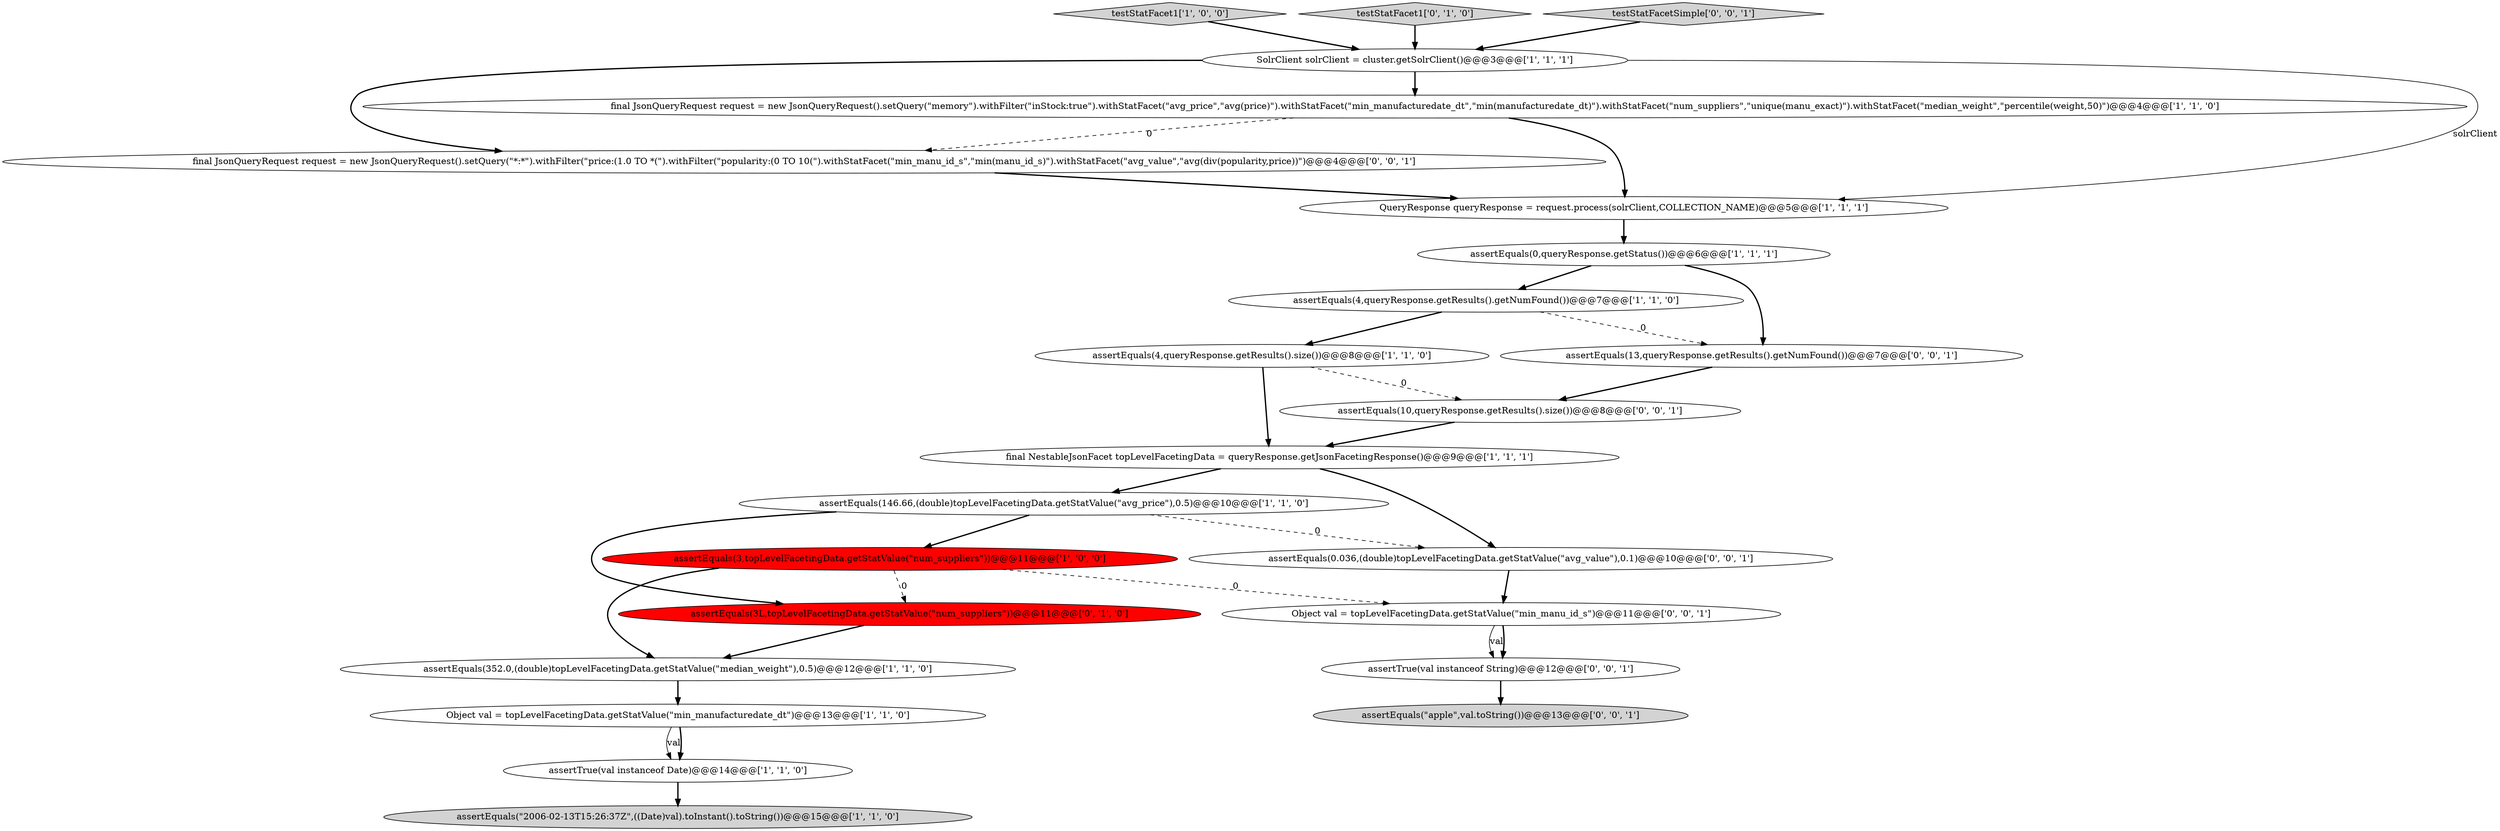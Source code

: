 digraph {
12 [style = filled, label = "assertEquals(4,queryResponse.getResults().size())@@@8@@@['1', '1', '0']", fillcolor = white, shape = ellipse image = "AAA0AAABBB1BBB"];
13 [style = filled, label = "final NestableJsonFacet topLevelFacetingData = queryResponse.getJsonFacetingResponse()@@@9@@@['1', '1', '1']", fillcolor = white, shape = ellipse image = "AAA0AAABBB1BBB"];
19 [style = filled, label = "assertEquals(0.036,(double)topLevelFacetingData.getStatValue(\"avg_value\"),0.1)@@@10@@@['0', '0', '1']", fillcolor = white, shape = ellipse image = "AAA0AAABBB3BBB"];
4 [style = filled, label = "assertEquals(4,queryResponse.getResults().getNumFound())@@@7@@@['1', '1', '0']", fillcolor = white, shape = ellipse image = "AAA0AAABBB1BBB"];
15 [style = filled, label = "assertEquals(3L,topLevelFacetingData.getStatValue(\"num_suppliers\"))@@@11@@@['0', '1', '0']", fillcolor = red, shape = ellipse image = "AAA1AAABBB2BBB"];
0 [style = filled, label = "testStatFacet1['1', '0', '0']", fillcolor = lightgray, shape = diamond image = "AAA0AAABBB1BBB"];
1 [style = filled, label = "assertEquals(146.66,(double)topLevelFacetingData.getStatValue(\"avg_price\"),0.5)@@@10@@@['1', '1', '0']", fillcolor = white, shape = ellipse image = "AAA0AAABBB1BBB"];
8 [style = filled, label = "QueryResponse queryResponse = request.process(solrClient,COLLECTION_NAME)@@@5@@@['1', '1', '1']", fillcolor = white, shape = ellipse image = "AAA0AAABBB1BBB"];
3 [style = filled, label = "assertEquals(352.0,(double)topLevelFacetingData.getStatValue(\"median_weight\"),0.5)@@@12@@@['1', '1', '0']", fillcolor = white, shape = ellipse image = "AAA0AAABBB1BBB"];
16 [style = filled, label = "final JsonQueryRequest request = new JsonQueryRequest().setQuery(\"*:*\").withFilter(\"price:(1.0 TO *(\").withFilter(\"popularity:(0 TO 10(\").withStatFacet(\"min_manu_id_s\",\"min(manu_id_s)\").withStatFacet(\"avg_value\",\"avg(div(popularity,price))\")@@@4@@@['0', '0', '1']", fillcolor = white, shape = ellipse image = "AAA0AAABBB3BBB"];
14 [style = filled, label = "testStatFacet1['0', '1', '0']", fillcolor = lightgray, shape = diamond image = "AAA0AAABBB2BBB"];
5 [style = filled, label = "assertEquals(\"2006-02-13T15:26:37Z\",((Date)val).toInstant().toString())@@@15@@@['1', '1', '0']", fillcolor = lightgray, shape = ellipse image = "AAA0AAABBB1BBB"];
20 [style = filled, label = "assertEquals(10,queryResponse.getResults().size())@@@8@@@['0', '0', '1']", fillcolor = white, shape = ellipse image = "AAA0AAABBB3BBB"];
23 [style = filled, label = "assertTrue(val instanceof String)@@@12@@@['0', '0', '1']", fillcolor = white, shape = ellipse image = "AAA0AAABBB3BBB"];
9 [style = filled, label = "assertEquals(3,topLevelFacetingData.getStatValue(\"num_suppliers\"))@@@11@@@['1', '0', '0']", fillcolor = red, shape = ellipse image = "AAA1AAABBB1BBB"];
6 [style = filled, label = "assertEquals(0,queryResponse.getStatus())@@@6@@@['1', '1', '1']", fillcolor = white, shape = ellipse image = "AAA0AAABBB1BBB"];
21 [style = filled, label = "assertEquals(\"apple\",val.toString())@@@13@@@['0', '0', '1']", fillcolor = lightgray, shape = ellipse image = "AAA0AAABBB3BBB"];
11 [style = filled, label = "Object val = topLevelFacetingData.getStatValue(\"min_manufacturedate_dt\")@@@13@@@['1', '1', '0']", fillcolor = white, shape = ellipse image = "AAA0AAABBB1BBB"];
10 [style = filled, label = "assertTrue(val instanceof Date)@@@14@@@['1', '1', '0']", fillcolor = white, shape = ellipse image = "AAA0AAABBB1BBB"];
7 [style = filled, label = "SolrClient solrClient = cluster.getSolrClient()@@@3@@@['1', '1', '1']", fillcolor = white, shape = ellipse image = "AAA0AAABBB1BBB"];
2 [style = filled, label = "final JsonQueryRequest request = new JsonQueryRequest().setQuery(\"memory\").withFilter(\"inStock:true\").withStatFacet(\"avg_price\",\"avg(price)\").withStatFacet(\"min_manufacturedate_dt\",\"min(manufacturedate_dt)\").withStatFacet(\"num_suppliers\",\"unique(manu_exact)\").withStatFacet(\"median_weight\",\"percentile(weight,50)\")@@@4@@@['1', '1', '0']", fillcolor = white, shape = ellipse image = "AAA0AAABBB1BBB"];
18 [style = filled, label = "assertEquals(13,queryResponse.getResults().getNumFound())@@@7@@@['0', '0', '1']", fillcolor = white, shape = ellipse image = "AAA0AAABBB3BBB"];
17 [style = filled, label = "testStatFacetSimple['0', '0', '1']", fillcolor = lightgray, shape = diamond image = "AAA0AAABBB3BBB"];
22 [style = filled, label = "Object val = topLevelFacetingData.getStatValue(\"min_manu_id_s\")@@@11@@@['0', '0', '1']", fillcolor = white, shape = ellipse image = "AAA0AAABBB3BBB"];
4->18 [style = dashed, label="0"];
22->23 [style = solid, label="val"];
20->13 [style = bold, label=""];
12->20 [style = dashed, label="0"];
16->8 [style = bold, label=""];
6->18 [style = bold, label=""];
1->15 [style = bold, label=""];
1->19 [style = dashed, label="0"];
3->11 [style = bold, label=""];
9->22 [style = dashed, label="0"];
8->6 [style = bold, label=""];
15->3 [style = bold, label=""];
22->23 [style = bold, label=""];
13->1 [style = bold, label=""];
1->9 [style = bold, label=""];
14->7 [style = bold, label=""];
0->7 [style = bold, label=""];
17->7 [style = bold, label=""];
12->13 [style = bold, label=""];
6->4 [style = bold, label=""];
18->20 [style = bold, label=""];
11->10 [style = solid, label="val"];
13->19 [style = bold, label=""];
10->5 [style = bold, label=""];
23->21 [style = bold, label=""];
11->10 [style = bold, label=""];
7->2 [style = bold, label=""];
2->16 [style = dashed, label="0"];
7->16 [style = bold, label=""];
4->12 [style = bold, label=""];
9->3 [style = bold, label=""];
7->8 [style = solid, label="solrClient"];
19->22 [style = bold, label=""];
2->8 [style = bold, label=""];
9->15 [style = dashed, label="0"];
}
